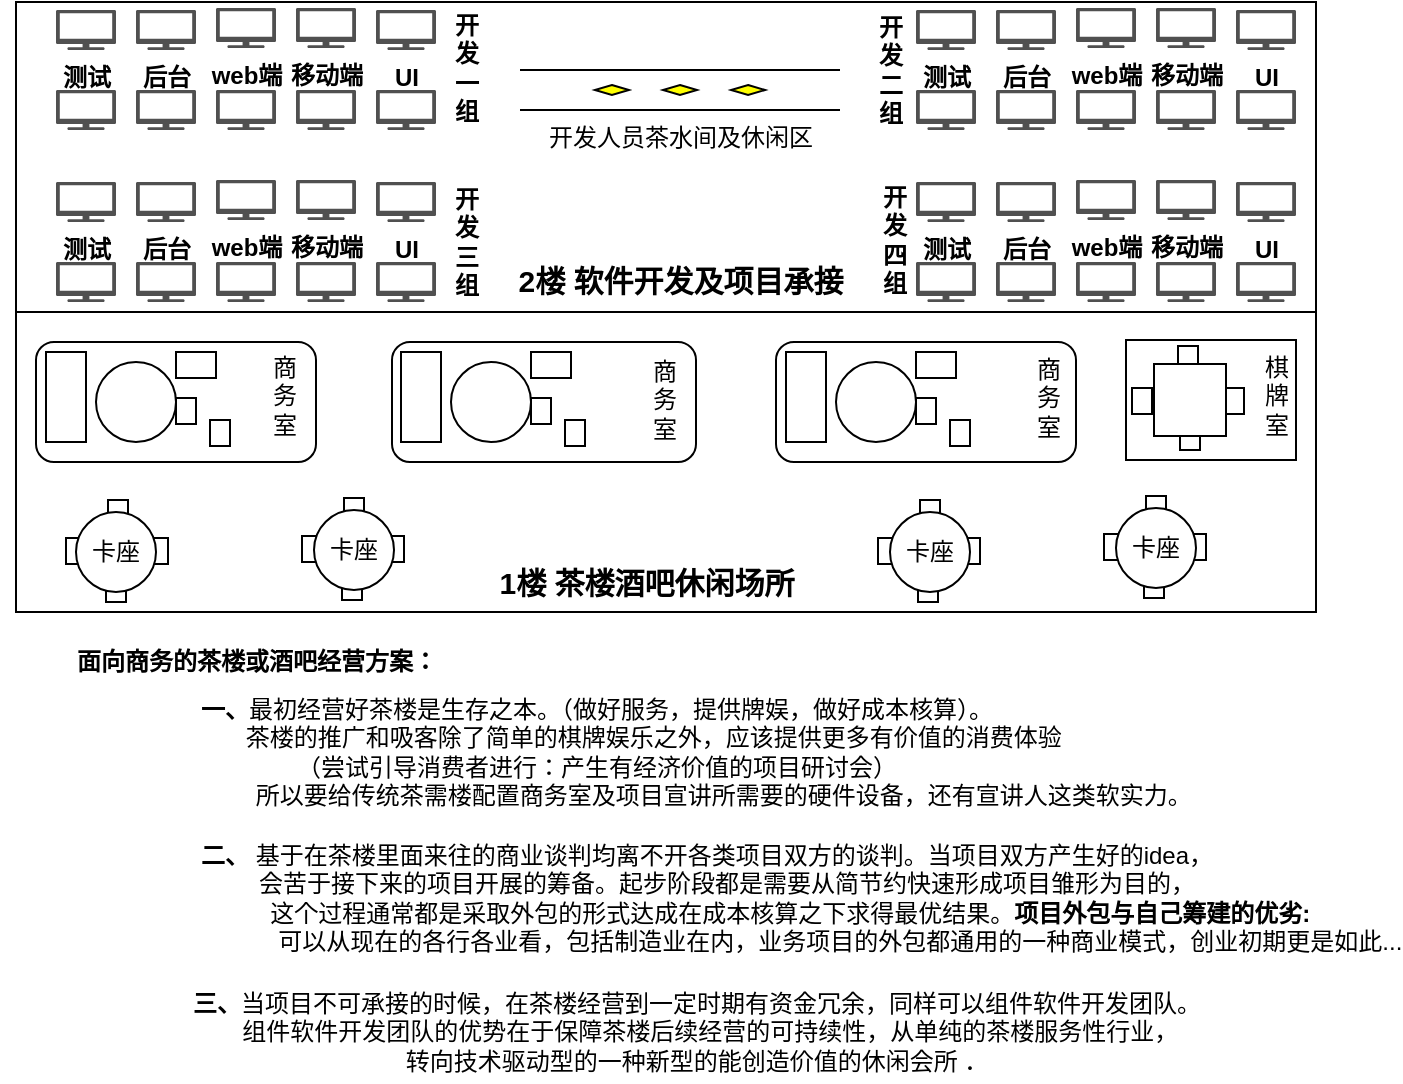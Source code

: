 <mxfile version="12.3.8" type="github" pages="1"><diagram id="BdT-KMvt7vkJmKzZMGRt" name="Page-1"><mxGraphModel dx="782" dy="501" grid="1" gridSize="10" guides="1" tooltips="1" connect="1" arrows="1" fold="1" page="1" pageScale="1" pageWidth="827" pageHeight="1169" math="0" shadow="0"><root><mxCell id="0"/><mxCell id="1" parent="0"/><mxCell id="h4Tk04VMiY0GWhx75XCe-164" value="&lt;b&gt;一、&lt;/b&gt;最初经营好茶楼是生存之本。（做好服务，提供牌娱，做好成本核算）。&lt;br&gt;&amp;nbsp; &amp;nbsp; &amp;nbsp; &amp;nbsp; &amp;nbsp; &amp;nbsp; &amp;nbsp; &amp;nbsp; &amp;nbsp;茶楼的推广和吸客除了简单的棋牌娱乐之外，应该提供更多有价值的消费体验&lt;br&gt;（尝试引导消费者进行：产生有经济价值的项目研讨会）&lt;br&gt;&amp;nbsp; &amp;nbsp; &amp;nbsp; &amp;nbsp; &amp;nbsp; &amp;nbsp; &amp;nbsp; &amp;nbsp; &amp;nbsp; &amp;nbsp; &amp;nbsp; &amp;nbsp; &amp;nbsp; &amp;nbsp; &amp;nbsp; &amp;nbsp; &amp;nbsp; &amp;nbsp; &amp;nbsp; 所以要给传统茶需楼配置商务室及项目宣讲所需要的硬件设备，还有宣讲人这类软实力。" style="text;html=1;align=center;verticalAlign=middle;resizable=0;points=[];;autosize=1;" vertex="1" parent="1"><mxGeometry x="45" y="375" width="590" height="60" as="geometry"/></mxCell><mxCell id="h4Tk04VMiY0GWhx75XCe-165" value="&lt;b&gt;面向商务的茶楼或酒吧经营方案：&lt;/b&gt;" style="text;html=1;align=center;verticalAlign=middle;resizable=0;points=[];;autosize=1;" vertex="1" parent="1"><mxGeometry x="70" y="350" width="200" height="20" as="geometry"/></mxCell><mxCell id="h4Tk04VMiY0GWhx75XCe-166" value="&lt;b&gt;三、&lt;/b&gt;当项目不可承接的时候，在茶楼经营到一定时期有资金冗余，同样可以组件软件开发团队。&lt;br&gt;&amp;nbsp; &amp;nbsp; 组件软件开发团队的优势在于保障茶楼后续经营的可持续性，从单纯的茶楼服务性行业，&lt;br&gt;转向技术驱动型的一种新型的能创造价值的休闲会所 ．" style="text;html=1;align=center;verticalAlign=middle;resizable=0;points=[];;autosize=1;" vertex="1" parent="1"><mxGeometry x="130" y="520" width="520" height="50" as="geometry"/></mxCell><mxCell id="h4Tk04VMiY0GWhx75XCe-167" value="" style="group" vertex="1" connectable="0" parent="1"><mxGeometry x="50" y="30" width="675" height="305" as="geometry"/></mxCell><mxCell id="h4Tk04VMiY0GWhx75XCe-3" value="" style="rounded=0;whiteSpace=wrap;html=1;" vertex="1" parent="h4Tk04VMiY0GWhx75XCe-167"><mxGeometry width="650" height="160" as="geometry"/></mxCell><mxCell id="h4Tk04VMiY0GWhx75XCe-4" value="&lt;span style=&quot;color: rgba(0 , 0 , 0 , 0) ; font-family: monospace ; font-size: 0px&quot;&gt;%3CmxGraphModel%3E%3Croot%3E%3CmxCell%20id%3D%220%22%2F%3E%3CmxCell%20id%3D%221%22%20parent%3D%220%22%2F%3E%3CmxCell%20id%3D%222%22%20value%3D%22%22%20style%3D%22rounded%3D0%3BwhiteSpace%3Dwrap%3Bhtml%3D1%3B%22%20vertex%3D%221%22%20parent%3D%221%22%3E%3CmxGeometry%20x%3D%2275%22%20y%3D%22195%22%20width%3D%2220%22%20height%3D%2245%22%20as%3D%22geometry%22%2F%3E%3C%2FmxCell%3E%3C%2Froot%3E%3C%2FmxGraphModel%3E&lt;/span&gt;" style="rounded=0;whiteSpace=wrap;html=1;" vertex="1" parent="h4Tk04VMiY0GWhx75XCe-167"><mxGeometry y="155" width="650" height="150" as="geometry"/></mxCell><mxCell id="h4Tk04VMiY0GWhx75XCe-5" value="&lt;b&gt;1楼 茶楼酒吧休闲场所&lt;/b&gt;" style="text;html=1;align=center;verticalAlign=middle;resizable=0;points=[];;autosize=1;fontSize=15;" vertex="1" parent="h4Tk04VMiY0GWhx75XCe-167"><mxGeometry x="235" y="280" width="160" height="20" as="geometry"/></mxCell><mxCell id="h4Tk04VMiY0GWhx75XCe-6" value="&lt;font style=&quot;font-size: 15px&quot;&gt;&lt;b&gt;2楼 软件开发及项目承接&lt;/b&gt;&lt;/font&gt;" style="text;html=1;align=center;verticalAlign=middle;resizable=0;points=[];;autosize=1;" vertex="1" parent="h4Tk04VMiY0GWhx75XCe-167"><mxGeometry x="242" y="129" width="180" height="20" as="geometry"/></mxCell><mxCell id="h4Tk04VMiY0GWhx75XCe-17" value="&lt;b&gt;测试&lt;/b&gt;" style="pointerEvents=1;shadow=0;dashed=0;html=1;strokeColor=none;fillColor=#505050;labelPosition=center;verticalLabelPosition=bottom;verticalAlign=top;outlineConnect=0;align=center;shape=mxgraph.office.devices.tv;" vertex="1" parent="h4Tk04VMiY0GWhx75XCe-167"><mxGeometry x="20" y="90" width="30" height="20" as="geometry"/></mxCell><mxCell id="h4Tk04VMiY0GWhx75XCe-18" value="&lt;b&gt;后台&lt;/b&gt;" style="pointerEvents=1;shadow=0;dashed=0;html=1;strokeColor=none;fillColor=#505050;labelPosition=center;verticalLabelPosition=bottom;verticalAlign=top;outlineConnect=0;align=center;shape=mxgraph.office.devices.tv;" vertex="1" parent="h4Tk04VMiY0GWhx75XCe-167"><mxGeometry x="60" y="90" width="30" height="20" as="geometry"/></mxCell><mxCell id="h4Tk04VMiY0GWhx75XCe-19" value="&lt;b&gt;web端&lt;/b&gt;" style="pointerEvents=1;shadow=0;dashed=0;html=1;strokeColor=none;fillColor=#505050;labelPosition=center;verticalLabelPosition=bottom;verticalAlign=top;outlineConnect=0;align=center;shape=mxgraph.office.devices.tv;" vertex="1" parent="h4Tk04VMiY0GWhx75XCe-167"><mxGeometry x="100" y="89" width="30" height="20" as="geometry"/></mxCell><mxCell id="h4Tk04VMiY0GWhx75XCe-20" value="&lt;b&gt;移动端&lt;/b&gt;" style="pointerEvents=1;shadow=0;dashed=0;html=1;strokeColor=none;fillColor=#505050;labelPosition=center;verticalLabelPosition=bottom;verticalAlign=top;outlineConnect=0;align=center;shape=mxgraph.office.devices.tv;" vertex="1" parent="h4Tk04VMiY0GWhx75XCe-167"><mxGeometry x="140" y="89" width="30" height="20" as="geometry"/></mxCell><mxCell id="h4Tk04VMiY0GWhx75XCe-21" value="" style="pointerEvents=1;shadow=0;dashed=0;html=1;strokeColor=none;fillColor=#505050;labelPosition=center;verticalLabelPosition=bottom;verticalAlign=top;outlineConnect=0;align=center;shape=mxgraph.office.devices.tv;" vertex="1" parent="h4Tk04VMiY0GWhx75XCe-167"><mxGeometry x="60" y="130" width="30" height="20" as="geometry"/></mxCell><mxCell id="h4Tk04VMiY0GWhx75XCe-22" value="&lt;b&gt;UI&lt;/b&gt;" style="pointerEvents=1;shadow=0;dashed=0;html=1;strokeColor=none;fillColor=#505050;labelPosition=center;verticalLabelPosition=bottom;verticalAlign=top;outlineConnect=0;align=center;shape=mxgraph.office.devices.tv;" vertex="1" parent="h4Tk04VMiY0GWhx75XCe-167"><mxGeometry x="180" y="90" width="30" height="20" as="geometry"/></mxCell><mxCell id="h4Tk04VMiY0GWhx75XCe-23" value="" style="pointerEvents=1;shadow=0;dashed=0;html=1;strokeColor=none;fillColor=#505050;labelPosition=center;verticalLabelPosition=bottom;verticalAlign=top;outlineConnect=0;align=center;shape=mxgraph.office.devices.tv;" vertex="1" parent="h4Tk04VMiY0GWhx75XCe-167"><mxGeometry x="180" y="130" width="30" height="20" as="geometry"/></mxCell><mxCell id="h4Tk04VMiY0GWhx75XCe-24" value="" style="pointerEvents=1;shadow=0;dashed=0;html=1;strokeColor=none;fillColor=#505050;labelPosition=center;verticalLabelPosition=bottom;verticalAlign=top;outlineConnect=0;align=center;shape=mxgraph.office.devices.tv;" vertex="1" parent="h4Tk04VMiY0GWhx75XCe-167"><mxGeometry x="140" y="130" width="30" height="20" as="geometry"/></mxCell><mxCell id="h4Tk04VMiY0GWhx75XCe-25" value="" style="pointerEvents=1;shadow=0;dashed=0;html=1;strokeColor=none;fillColor=#505050;labelPosition=center;verticalLabelPosition=bottom;verticalAlign=top;outlineConnect=0;align=center;shape=mxgraph.office.devices.tv;" vertex="1" parent="h4Tk04VMiY0GWhx75XCe-167"><mxGeometry x="100" y="130" width="30" height="20" as="geometry"/></mxCell><mxCell id="h4Tk04VMiY0GWhx75XCe-26" value="" style="pointerEvents=1;shadow=0;dashed=0;html=1;strokeColor=none;fillColor=#505050;labelPosition=center;verticalLabelPosition=bottom;verticalAlign=top;outlineConnect=0;align=center;shape=mxgraph.office.devices.tv;" vertex="1" parent="h4Tk04VMiY0GWhx75XCe-167"><mxGeometry x="20" y="130" width="30" height="20" as="geometry"/></mxCell><mxCell id="h4Tk04VMiY0GWhx75XCe-47" value="开发人员茶水间及休闲区" style="verticalLabelPosition=bottom;verticalAlign=top;html=1;shape=mxgraph.flowchart.parallel_mode;pointerEvents=1" vertex="1" parent="h4Tk04VMiY0GWhx75XCe-167"><mxGeometry x="252" y="34" width="160" height="20" as="geometry"/></mxCell><mxCell id="h4Tk04VMiY0GWhx75XCe-49" value="" style="rounded=1;whiteSpace=wrap;html=1;" vertex="1" parent="h4Tk04VMiY0GWhx75XCe-167"><mxGeometry x="10" y="170" width="140" height="60" as="geometry"/></mxCell><mxCell id="h4Tk04VMiY0GWhx75XCe-50" value="" style="ellipse;whiteSpace=wrap;html=1;aspect=fixed;" vertex="1" parent="h4Tk04VMiY0GWhx75XCe-167"><mxGeometry x="40" y="180" width="40" height="40" as="geometry"/></mxCell><mxCell id="h4Tk04VMiY0GWhx75XCe-51" value="" style="rounded=0;whiteSpace=wrap;html=1;" vertex="1" parent="h4Tk04VMiY0GWhx75XCe-167"><mxGeometry x="15" y="175" width="20" height="45" as="geometry"/></mxCell><mxCell id="h4Tk04VMiY0GWhx75XCe-62" value="" style="rounded=0;whiteSpace=wrap;html=1;" vertex="1" parent="h4Tk04VMiY0GWhx75XCe-167"><mxGeometry x="80" y="175" width="20" height="13" as="geometry"/></mxCell><mxCell id="h4Tk04VMiY0GWhx75XCe-65" value="" style="rounded=0;whiteSpace=wrap;html=1;" vertex="1" parent="h4Tk04VMiY0GWhx75XCe-167"><mxGeometry x="80" y="198" width="10" height="13" as="geometry"/></mxCell><mxCell id="h4Tk04VMiY0GWhx75XCe-66" value="" style="rounded=0;whiteSpace=wrap;html=1;" vertex="1" parent="h4Tk04VMiY0GWhx75XCe-167"><mxGeometry x="97" y="209" width="10" height="13" as="geometry"/></mxCell><mxCell id="h4Tk04VMiY0GWhx75XCe-67" value="" style="rounded=1;whiteSpace=wrap;html=1;" vertex="1" parent="h4Tk04VMiY0GWhx75XCe-167"><mxGeometry x="188" y="170" width="152" height="60" as="geometry"/></mxCell><mxCell id="h4Tk04VMiY0GWhx75XCe-68" value="" style="ellipse;whiteSpace=wrap;html=1;aspect=fixed;" vertex="1" parent="h4Tk04VMiY0GWhx75XCe-167"><mxGeometry x="217.5" y="180" width="40" height="40" as="geometry"/></mxCell><mxCell id="h4Tk04VMiY0GWhx75XCe-69" value="" style="rounded=0;whiteSpace=wrap;html=1;" vertex="1" parent="h4Tk04VMiY0GWhx75XCe-167"><mxGeometry x="192.5" y="175" width="20" height="45" as="geometry"/></mxCell><mxCell id="h4Tk04VMiY0GWhx75XCe-70" value="" style="rounded=0;whiteSpace=wrap;html=1;" vertex="1" parent="h4Tk04VMiY0GWhx75XCe-167"><mxGeometry x="257.5" y="175" width="20" height="13" as="geometry"/></mxCell><mxCell id="h4Tk04VMiY0GWhx75XCe-71" value="" style="rounded=0;whiteSpace=wrap;html=1;" vertex="1" parent="h4Tk04VMiY0GWhx75XCe-167"><mxGeometry x="257.5" y="198" width="10" height="13" as="geometry"/></mxCell><mxCell id="h4Tk04VMiY0GWhx75XCe-72" value="" style="rounded=0;whiteSpace=wrap;html=1;" vertex="1" parent="h4Tk04VMiY0GWhx75XCe-167"><mxGeometry x="274.5" y="209" width="10" height="13" as="geometry"/></mxCell><mxCell id="h4Tk04VMiY0GWhx75XCe-73" value="" style="rounded=1;whiteSpace=wrap;html=1;" vertex="1" parent="h4Tk04VMiY0GWhx75XCe-167"><mxGeometry x="380" y="170" width="150" height="60" as="geometry"/></mxCell><mxCell id="h4Tk04VMiY0GWhx75XCe-74" value="" style="ellipse;whiteSpace=wrap;html=1;aspect=fixed;" vertex="1" parent="h4Tk04VMiY0GWhx75XCe-167"><mxGeometry x="410" y="180" width="40" height="40" as="geometry"/></mxCell><mxCell id="h4Tk04VMiY0GWhx75XCe-75" value="" style="rounded=0;whiteSpace=wrap;html=1;" vertex="1" parent="h4Tk04VMiY0GWhx75XCe-167"><mxGeometry x="385" y="175" width="20" height="45" as="geometry"/></mxCell><mxCell id="h4Tk04VMiY0GWhx75XCe-76" value="" style="rounded=0;whiteSpace=wrap;html=1;" vertex="1" parent="h4Tk04VMiY0GWhx75XCe-167"><mxGeometry x="450" y="175" width="20" height="13" as="geometry"/></mxCell><mxCell id="h4Tk04VMiY0GWhx75XCe-77" value="" style="rounded=0;whiteSpace=wrap;html=1;" vertex="1" parent="h4Tk04VMiY0GWhx75XCe-167"><mxGeometry x="450" y="198" width="10" height="13" as="geometry"/></mxCell><mxCell id="h4Tk04VMiY0GWhx75XCe-78" value="" style="rounded=0;whiteSpace=wrap;html=1;" vertex="1" parent="h4Tk04VMiY0GWhx75XCe-167"><mxGeometry x="467" y="209" width="10" height="13" as="geometry"/></mxCell><mxCell id="h4Tk04VMiY0GWhx75XCe-89" value="" style="rounded=0;whiteSpace=wrap;html=1;" vertex="1" parent="h4Tk04VMiY0GWhx75XCe-167"><mxGeometry x="66" y="268" width="10" height="13" as="geometry"/></mxCell><mxCell id="h4Tk04VMiY0GWhx75XCe-90" value="" style="rounded=0;whiteSpace=wrap;html=1;" vertex="1" parent="h4Tk04VMiY0GWhx75XCe-167"><mxGeometry x="25" y="268" width="10" height="13" as="geometry"/></mxCell><mxCell id="h4Tk04VMiY0GWhx75XCe-91" value="" style="rounded=0;whiteSpace=wrap;html=1;" vertex="1" parent="h4Tk04VMiY0GWhx75XCe-167"><mxGeometry x="45" y="290" width="10" height="10" as="geometry"/></mxCell><mxCell id="h4Tk04VMiY0GWhx75XCe-94" value="" style="rounded=0;whiteSpace=wrap;html=1;" vertex="1" parent="h4Tk04VMiY0GWhx75XCe-167"><mxGeometry x="46" y="249" width="10" height="10" as="geometry"/></mxCell><mxCell id="h4Tk04VMiY0GWhx75XCe-96" value="" style="rounded=0;whiteSpace=wrap;html=1;" vertex="1" parent="h4Tk04VMiY0GWhx75XCe-167"><mxGeometry x="184" y="267" width="10" height="13" as="geometry"/></mxCell><mxCell id="h4Tk04VMiY0GWhx75XCe-97" value="" style="rounded=0;whiteSpace=wrap;html=1;" vertex="1" parent="h4Tk04VMiY0GWhx75XCe-167"><mxGeometry x="143" y="267" width="10" height="13" as="geometry"/></mxCell><mxCell id="h4Tk04VMiY0GWhx75XCe-98" value="" style="rounded=0;whiteSpace=wrap;html=1;" vertex="1" parent="h4Tk04VMiY0GWhx75XCe-167"><mxGeometry x="163" y="289" width="10" height="10" as="geometry"/></mxCell><mxCell id="h4Tk04VMiY0GWhx75XCe-99" value="" style="rounded=0;whiteSpace=wrap;html=1;" vertex="1" parent="h4Tk04VMiY0GWhx75XCe-167"><mxGeometry x="164" y="248" width="10" height="10" as="geometry"/></mxCell><mxCell id="h4Tk04VMiY0GWhx75XCe-100" value="卡座" style="ellipse;whiteSpace=wrap;html=1;aspect=fixed;" vertex="1" parent="h4Tk04VMiY0GWhx75XCe-167"><mxGeometry x="149" y="254" width="40" height="40" as="geometry"/></mxCell><mxCell id="h4Tk04VMiY0GWhx75XCe-88" value="卡座" style="ellipse;whiteSpace=wrap;html=1;aspect=fixed;" vertex="1" parent="h4Tk04VMiY0GWhx75XCe-167"><mxGeometry x="30" y="255" width="40" height="40" as="geometry"/></mxCell><mxCell id="h4Tk04VMiY0GWhx75XCe-101" value="" style="rounded=0;whiteSpace=wrap;html=1;" vertex="1" parent="h4Tk04VMiY0GWhx75XCe-167"><mxGeometry x="472" y="268" width="10" height="13" as="geometry"/></mxCell><mxCell id="h4Tk04VMiY0GWhx75XCe-102" value="" style="rounded=0;whiteSpace=wrap;html=1;" vertex="1" parent="h4Tk04VMiY0GWhx75XCe-167"><mxGeometry x="431" y="268" width="10" height="13" as="geometry"/></mxCell><mxCell id="h4Tk04VMiY0GWhx75XCe-103" value="" style="rounded=0;whiteSpace=wrap;html=1;" vertex="1" parent="h4Tk04VMiY0GWhx75XCe-167"><mxGeometry x="451" y="290" width="10" height="10" as="geometry"/></mxCell><mxCell id="h4Tk04VMiY0GWhx75XCe-104" value="" style="rounded=0;whiteSpace=wrap;html=1;" vertex="1" parent="h4Tk04VMiY0GWhx75XCe-167"><mxGeometry x="452" y="249" width="10" height="10" as="geometry"/></mxCell><mxCell id="h4Tk04VMiY0GWhx75XCe-105" value="卡座" style="ellipse;whiteSpace=wrap;html=1;aspect=fixed;" vertex="1" parent="h4Tk04VMiY0GWhx75XCe-167"><mxGeometry x="437" y="255" width="40" height="40" as="geometry"/></mxCell><mxCell id="h4Tk04VMiY0GWhx75XCe-111" value="" style="rounded=0;whiteSpace=wrap;html=1;" vertex="1" parent="h4Tk04VMiY0GWhx75XCe-167"><mxGeometry x="585" y="266" width="10" height="13" as="geometry"/></mxCell><mxCell id="h4Tk04VMiY0GWhx75XCe-112" value="" style="rounded=0;whiteSpace=wrap;html=1;" vertex="1" parent="h4Tk04VMiY0GWhx75XCe-167"><mxGeometry x="544" y="266" width="10" height="13" as="geometry"/></mxCell><mxCell id="h4Tk04VMiY0GWhx75XCe-113" value="" style="rounded=0;whiteSpace=wrap;html=1;" vertex="1" parent="h4Tk04VMiY0GWhx75XCe-167"><mxGeometry x="564" y="288" width="10" height="10" as="geometry"/></mxCell><mxCell id="h4Tk04VMiY0GWhx75XCe-114" value="" style="rounded=0;whiteSpace=wrap;html=1;" vertex="1" parent="h4Tk04VMiY0GWhx75XCe-167"><mxGeometry x="565" y="247" width="10" height="10" as="geometry"/></mxCell><mxCell id="h4Tk04VMiY0GWhx75XCe-115" value="卡座" style="ellipse;whiteSpace=wrap;html=1;aspect=fixed;" vertex="1" parent="h4Tk04VMiY0GWhx75XCe-167"><mxGeometry x="550" y="253" width="40" height="40" as="geometry"/></mxCell><mxCell id="h4Tk04VMiY0GWhx75XCe-126" value="&lt;b&gt;测试&lt;/b&gt;" style="pointerEvents=1;shadow=0;dashed=0;html=1;strokeColor=none;fillColor=#505050;labelPosition=center;verticalLabelPosition=bottom;verticalAlign=top;outlineConnect=0;align=center;shape=mxgraph.office.devices.tv;" vertex="1" parent="h4Tk04VMiY0GWhx75XCe-167"><mxGeometry x="20" y="4" width="30" height="20" as="geometry"/></mxCell><mxCell id="h4Tk04VMiY0GWhx75XCe-127" value="&lt;b&gt;后台&lt;/b&gt;" style="pointerEvents=1;shadow=0;dashed=0;html=1;strokeColor=none;fillColor=#505050;labelPosition=center;verticalLabelPosition=bottom;verticalAlign=top;outlineConnect=0;align=center;shape=mxgraph.office.devices.tv;" vertex="1" parent="h4Tk04VMiY0GWhx75XCe-167"><mxGeometry x="60" y="4" width="30" height="20" as="geometry"/></mxCell><mxCell id="h4Tk04VMiY0GWhx75XCe-128" value="&lt;b&gt;web端&lt;/b&gt;" style="pointerEvents=1;shadow=0;dashed=0;html=1;strokeColor=none;fillColor=#505050;labelPosition=center;verticalLabelPosition=bottom;verticalAlign=top;outlineConnect=0;align=center;shape=mxgraph.office.devices.tv;" vertex="1" parent="h4Tk04VMiY0GWhx75XCe-167"><mxGeometry x="100" y="3" width="30" height="20" as="geometry"/></mxCell><mxCell id="h4Tk04VMiY0GWhx75XCe-129" value="&lt;b&gt;移动端&lt;/b&gt;" style="pointerEvents=1;shadow=0;dashed=0;html=1;strokeColor=none;fillColor=#505050;labelPosition=center;verticalLabelPosition=bottom;verticalAlign=top;outlineConnect=0;align=center;shape=mxgraph.office.devices.tv;" vertex="1" parent="h4Tk04VMiY0GWhx75XCe-167"><mxGeometry x="140" y="3" width="30" height="20" as="geometry"/></mxCell><mxCell id="h4Tk04VMiY0GWhx75XCe-130" value="" style="pointerEvents=1;shadow=0;dashed=0;html=1;strokeColor=none;fillColor=#505050;labelPosition=center;verticalLabelPosition=bottom;verticalAlign=top;outlineConnect=0;align=center;shape=mxgraph.office.devices.tv;" vertex="1" parent="h4Tk04VMiY0GWhx75XCe-167"><mxGeometry x="60" y="44" width="30" height="20" as="geometry"/></mxCell><mxCell id="h4Tk04VMiY0GWhx75XCe-131" value="&lt;b&gt;UI&lt;/b&gt;" style="pointerEvents=1;shadow=0;dashed=0;html=1;strokeColor=none;fillColor=#505050;labelPosition=center;verticalLabelPosition=bottom;verticalAlign=top;outlineConnect=0;align=center;shape=mxgraph.office.devices.tv;" vertex="1" parent="h4Tk04VMiY0GWhx75XCe-167"><mxGeometry x="180" y="4" width="30" height="20" as="geometry"/></mxCell><mxCell id="h4Tk04VMiY0GWhx75XCe-132" value="" style="pointerEvents=1;shadow=0;dashed=0;html=1;strokeColor=none;fillColor=#505050;labelPosition=center;verticalLabelPosition=bottom;verticalAlign=top;outlineConnect=0;align=center;shape=mxgraph.office.devices.tv;" vertex="1" parent="h4Tk04VMiY0GWhx75XCe-167"><mxGeometry x="180" y="44" width="30" height="20" as="geometry"/></mxCell><mxCell id="h4Tk04VMiY0GWhx75XCe-133" value="" style="pointerEvents=1;shadow=0;dashed=0;html=1;strokeColor=none;fillColor=#505050;labelPosition=center;verticalLabelPosition=bottom;verticalAlign=top;outlineConnect=0;align=center;shape=mxgraph.office.devices.tv;" vertex="1" parent="h4Tk04VMiY0GWhx75XCe-167"><mxGeometry x="140" y="44" width="30" height="20" as="geometry"/></mxCell><mxCell id="h4Tk04VMiY0GWhx75XCe-134" value="" style="pointerEvents=1;shadow=0;dashed=0;html=1;strokeColor=none;fillColor=#505050;labelPosition=center;verticalLabelPosition=bottom;verticalAlign=top;outlineConnect=0;align=center;shape=mxgraph.office.devices.tv;" vertex="1" parent="h4Tk04VMiY0GWhx75XCe-167"><mxGeometry x="100" y="44" width="30" height="20" as="geometry"/></mxCell><mxCell id="h4Tk04VMiY0GWhx75XCe-135" value="" style="pointerEvents=1;shadow=0;dashed=0;html=1;strokeColor=none;fillColor=#505050;labelPosition=center;verticalLabelPosition=bottom;verticalAlign=top;outlineConnect=0;align=center;shape=mxgraph.office.devices.tv;" vertex="1" parent="h4Tk04VMiY0GWhx75XCe-167"><mxGeometry x="20" y="44" width="30" height="20" as="geometry"/></mxCell><mxCell id="h4Tk04VMiY0GWhx75XCe-136" value="&lt;b&gt;测试&lt;/b&gt;" style="pointerEvents=1;shadow=0;dashed=0;html=1;strokeColor=none;fillColor=#505050;labelPosition=center;verticalLabelPosition=bottom;verticalAlign=top;outlineConnect=0;align=center;shape=mxgraph.office.devices.tv;" vertex="1" parent="h4Tk04VMiY0GWhx75XCe-167"><mxGeometry x="450" y="90" width="30" height="20" as="geometry"/></mxCell><mxCell id="h4Tk04VMiY0GWhx75XCe-137" value="&lt;b&gt;后台&lt;/b&gt;" style="pointerEvents=1;shadow=0;dashed=0;html=1;strokeColor=none;fillColor=#505050;labelPosition=center;verticalLabelPosition=bottom;verticalAlign=top;outlineConnect=0;align=center;shape=mxgraph.office.devices.tv;" vertex="1" parent="h4Tk04VMiY0GWhx75XCe-167"><mxGeometry x="490" y="90" width="30" height="20" as="geometry"/></mxCell><mxCell id="h4Tk04VMiY0GWhx75XCe-138" value="&lt;b&gt;web端&lt;/b&gt;" style="pointerEvents=1;shadow=0;dashed=0;html=1;strokeColor=none;fillColor=#505050;labelPosition=center;verticalLabelPosition=bottom;verticalAlign=top;outlineConnect=0;align=center;shape=mxgraph.office.devices.tv;" vertex="1" parent="h4Tk04VMiY0GWhx75XCe-167"><mxGeometry x="530" y="89" width="30" height="20" as="geometry"/></mxCell><mxCell id="h4Tk04VMiY0GWhx75XCe-139" value="&lt;b&gt;移动端&lt;/b&gt;" style="pointerEvents=1;shadow=0;dashed=0;html=1;strokeColor=none;fillColor=#505050;labelPosition=center;verticalLabelPosition=bottom;verticalAlign=top;outlineConnect=0;align=center;shape=mxgraph.office.devices.tv;" vertex="1" parent="h4Tk04VMiY0GWhx75XCe-167"><mxGeometry x="570" y="89" width="30" height="20" as="geometry"/></mxCell><mxCell id="h4Tk04VMiY0GWhx75XCe-140" value="" style="pointerEvents=1;shadow=0;dashed=0;html=1;strokeColor=none;fillColor=#505050;labelPosition=center;verticalLabelPosition=bottom;verticalAlign=top;outlineConnect=0;align=center;shape=mxgraph.office.devices.tv;" vertex="1" parent="h4Tk04VMiY0GWhx75XCe-167"><mxGeometry x="490" y="130" width="30" height="20" as="geometry"/></mxCell><mxCell id="h4Tk04VMiY0GWhx75XCe-141" value="&lt;b&gt;UI&lt;/b&gt;" style="pointerEvents=1;shadow=0;dashed=0;html=1;strokeColor=none;fillColor=#505050;labelPosition=center;verticalLabelPosition=bottom;verticalAlign=top;outlineConnect=0;align=center;shape=mxgraph.office.devices.tv;" vertex="1" parent="h4Tk04VMiY0GWhx75XCe-167"><mxGeometry x="610" y="90" width="30" height="20" as="geometry"/></mxCell><mxCell id="h4Tk04VMiY0GWhx75XCe-142" value="" style="pointerEvents=1;shadow=0;dashed=0;html=1;strokeColor=none;fillColor=#505050;labelPosition=center;verticalLabelPosition=bottom;verticalAlign=top;outlineConnect=0;align=center;shape=mxgraph.office.devices.tv;" vertex="1" parent="h4Tk04VMiY0GWhx75XCe-167"><mxGeometry x="610" y="130" width="30" height="20" as="geometry"/></mxCell><mxCell id="h4Tk04VMiY0GWhx75XCe-143" value="" style="pointerEvents=1;shadow=0;dashed=0;html=1;strokeColor=none;fillColor=#505050;labelPosition=center;verticalLabelPosition=bottom;verticalAlign=top;outlineConnect=0;align=center;shape=mxgraph.office.devices.tv;" vertex="1" parent="h4Tk04VMiY0GWhx75XCe-167"><mxGeometry x="570" y="130" width="30" height="20" as="geometry"/></mxCell><mxCell id="h4Tk04VMiY0GWhx75XCe-144" value="" style="pointerEvents=1;shadow=0;dashed=0;html=1;strokeColor=none;fillColor=#505050;labelPosition=center;verticalLabelPosition=bottom;verticalAlign=top;outlineConnect=0;align=center;shape=mxgraph.office.devices.tv;" vertex="1" parent="h4Tk04VMiY0GWhx75XCe-167"><mxGeometry x="530" y="130" width="30" height="20" as="geometry"/></mxCell><mxCell id="h4Tk04VMiY0GWhx75XCe-145" value="" style="pointerEvents=1;shadow=0;dashed=0;html=1;strokeColor=none;fillColor=#505050;labelPosition=center;verticalLabelPosition=bottom;verticalAlign=top;outlineConnect=0;align=center;shape=mxgraph.office.devices.tv;" vertex="1" parent="h4Tk04VMiY0GWhx75XCe-167"><mxGeometry x="450" y="130" width="30" height="20" as="geometry"/></mxCell><mxCell id="h4Tk04VMiY0GWhx75XCe-146" value="&lt;b&gt;测试&lt;/b&gt;" style="pointerEvents=1;shadow=0;dashed=0;html=1;strokeColor=none;fillColor=#505050;labelPosition=center;verticalLabelPosition=bottom;verticalAlign=top;outlineConnect=0;align=center;shape=mxgraph.office.devices.tv;" vertex="1" parent="h4Tk04VMiY0GWhx75XCe-167"><mxGeometry x="450" y="4" width="30" height="20" as="geometry"/></mxCell><mxCell id="h4Tk04VMiY0GWhx75XCe-147" value="&lt;b&gt;后台&lt;/b&gt;" style="pointerEvents=1;shadow=0;dashed=0;html=1;strokeColor=none;fillColor=#505050;labelPosition=center;verticalLabelPosition=bottom;verticalAlign=top;outlineConnect=0;align=center;shape=mxgraph.office.devices.tv;" vertex="1" parent="h4Tk04VMiY0GWhx75XCe-167"><mxGeometry x="490" y="4" width="30" height="20" as="geometry"/></mxCell><mxCell id="h4Tk04VMiY0GWhx75XCe-148" value="&lt;b&gt;web端&lt;/b&gt;" style="pointerEvents=1;shadow=0;dashed=0;html=1;strokeColor=none;fillColor=#505050;labelPosition=center;verticalLabelPosition=bottom;verticalAlign=top;outlineConnect=0;align=center;shape=mxgraph.office.devices.tv;" vertex="1" parent="h4Tk04VMiY0GWhx75XCe-167"><mxGeometry x="530" y="3" width="30" height="20" as="geometry"/></mxCell><mxCell id="h4Tk04VMiY0GWhx75XCe-149" value="&lt;b&gt;移动端&lt;/b&gt;" style="pointerEvents=1;shadow=0;dashed=0;html=1;strokeColor=none;fillColor=#505050;labelPosition=center;verticalLabelPosition=bottom;verticalAlign=top;outlineConnect=0;align=center;shape=mxgraph.office.devices.tv;" vertex="1" parent="h4Tk04VMiY0GWhx75XCe-167"><mxGeometry x="570" y="3" width="30" height="20" as="geometry"/></mxCell><mxCell id="h4Tk04VMiY0GWhx75XCe-150" value="" style="pointerEvents=1;shadow=0;dashed=0;html=1;strokeColor=none;fillColor=#505050;labelPosition=center;verticalLabelPosition=bottom;verticalAlign=top;outlineConnect=0;align=center;shape=mxgraph.office.devices.tv;" vertex="1" parent="h4Tk04VMiY0GWhx75XCe-167"><mxGeometry x="490" y="44" width="30" height="20" as="geometry"/></mxCell><mxCell id="h4Tk04VMiY0GWhx75XCe-151" value="&lt;b&gt;UI&lt;/b&gt;" style="pointerEvents=1;shadow=0;dashed=0;html=1;strokeColor=none;fillColor=#505050;labelPosition=center;verticalLabelPosition=bottom;verticalAlign=top;outlineConnect=0;align=center;shape=mxgraph.office.devices.tv;" vertex="1" parent="h4Tk04VMiY0GWhx75XCe-167"><mxGeometry x="610" y="4" width="30" height="20" as="geometry"/></mxCell><mxCell id="h4Tk04VMiY0GWhx75XCe-152" value="" style="pointerEvents=1;shadow=0;dashed=0;html=1;strokeColor=none;fillColor=#505050;labelPosition=center;verticalLabelPosition=bottom;verticalAlign=top;outlineConnect=0;align=center;shape=mxgraph.office.devices.tv;" vertex="1" parent="h4Tk04VMiY0GWhx75XCe-167"><mxGeometry x="610" y="44" width="30" height="20" as="geometry"/></mxCell><mxCell id="h4Tk04VMiY0GWhx75XCe-153" value="" style="pointerEvents=1;shadow=0;dashed=0;html=1;strokeColor=none;fillColor=#505050;labelPosition=center;verticalLabelPosition=bottom;verticalAlign=top;outlineConnect=0;align=center;shape=mxgraph.office.devices.tv;" vertex="1" parent="h4Tk04VMiY0GWhx75XCe-167"><mxGeometry x="570" y="44" width="30" height="20" as="geometry"/></mxCell><mxCell id="h4Tk04VMiY0GWhx75XCe-154" value="" style="pointerEvents=1;shadow=0;dashed=0;html=1;strokeColor=none;fillColor=#505050;labelPosition=center;verticalLabelPosition=bottom;verticalAlign=top;outlineConnect=0;align=center;shape=mxgraph.office.devices.tv;" vertex="1" parent="h4Tk04VMiY0GWhx75XCe-167"><mxGeometry x="530" y="44" width="30" height="20" as="geometry"/></mxCell><mxCell id="h4Tk04VMiY0GWhx75XCe-155" value="" style="pointerEvents=1;shadow=0;dashed=0;html=1;strokeColor=none;fillColor=#505050;labelPosition=center;verticalLabelPosition=bottom;verticalAlign=top;outlineConnect=0;align=center;shape=mxgraph.office.devices.tv;" vertex="1" parent="h4Tk04VMiY0GWhx75XCe-167"><mxGeometry x="450" y="44" width="30" height="20" as="geometry"/></mxCell><mxCell id="h4Tk04VMiY0GWhx75XCe-156" value="&lt;b&gt;开&lt;br&gt;发&lt;br&gt;一&lt;br&gt;组&lt;/b&gt;" style="text;html=1;align=center;verticalAlign=middle;resizable=0;points=[];;autosize=1;" vertex="1" parent="h4Tk04VMiY0GWhx75XCe-167"><mxGeometry x="210" y="3" width="30" height="60" as="geometry"/></mxCell><mxCell id="h4Tk04VMiY0GWhx75XCe-157" value="&lt;b&gt;开&lt;br&gt;发&lt;br&gt;二&lt;br&gt;组&lt;/b&gt;" style="text;html=1;align=center;verticalAlign=middle;resizable=0;points=[];;autosize=1;" vertex="1" parent="h4Tk04VMiY0GWhx75XCe-167"><mxGeometry x="422" y="4" width="30" height="60" as="geometry"/></mxCell><mxCell id="h4Tk04VMiY0GWhx75XCe-158" value="&lt;b&gt;开&lt;br&gt;发&lt;br&gt;三&lt;br&gt;组&lt;/b&gt;" style="text;html=1;align=center;verticalAlign=middle;resizable=0;points=[];;autosize=1;" vertex="1" parent="h4Tk04VMiY0GWhx75XCe-167"><mxGeometry x="210" y="90" width="30" height="60" as="geometry"/></mxCell><mxCell id="h4Tk04VMiY0GWhx75XCe-159" value="&lt;b&gt;开&lt;br&gt;发&lt;br&gt;四&lt;br&gt;组&lt;/b&gt;" style="text;html=1;align=center;verticalAlign=middle;resizable=0;points=[];;autosize=1;" vertex="1" parent="h4Tk04VMiY0GWhx75XCe-167"><mxGeometry x="424" y="89" width="30" height="60" as="geometry"/></mxCell><mxCell id="h4Tk04VMiY0GWhx75XCe-160" value="商&lt;br&gt;务&lt;br&gt;室" style="text;html=1;align=center;verticalAlign=middle;resizable=0;points=[];;autosize=1;" vertex="1" parent="h4Tk04VMiY0GWhx75XCe-167"><mxGeometry x="119" y="172" width="30" height="50" as="geometry"/></mxCell><mxCell id="h4Tk04VMiY0GWhx75XCe-161" value="商&lt;br&gt;务&lt;br&gt;室" style="text;html=1;align=center;verticalAlign=middle;resizable=0;points=[];;autosize=1;" vertex="1" parent="h4Tk04VMiY0GWhx75XCe-167"><mxGeometry x="309" y="174" width="30" height="50" as="geometry"/></mxCell><mxCell id="h4Tk04VMiY0GWhx75XCe-162" value="商&lt;br&gt;务&lt;br&gt;室" style="text;html=1;align=center;verticalAlign=middle;resizable=0;points=[];;autosize=1;" vertex="1" parent="h4Tk04VMiY0GWhx75XCe-167"><mxGeometry x="501" y="173" width="30" height="50" as="geometry"/></mxCell><mxCell id="h4Tk04VMiY0GWhx75XCe-174" value="" style="rounded=0;whiteSpace=wrap;html=1;" vertex="1" parent="h4Tk04VMiY0GWhx75XCe-167"><mxGeometry x="555" y="169" width="85" height="60" as="geometry"/></mxCell><mxCell id="h4Tk04VMiY0GWhx75XCe-180" value="棋&lt;br&gt;牌&lt;br&gt;室" style="text;html=1;align=center;verticalAlign=middle;resizable=0;points=[];;autosize=1;" vertex="1" parent="h4Tk04VMiY0GWhx75XCe-167"><mxGeometry x="615" y="172" width="30" height="50" as="geometry"/></mxCell><mxCell id="h4Tk04VMiY0GWhx75XCe-168" value="&lt;b&gt;二、&lt;/b&gt;&amp;nbsp;基于在茶楼里面来往的商业谈判均离不开各类项目双方的谈判。当项目双方产生好的idea，&lt;br&gt;&amp;nbsp; &amp;nbsp; &amp;nbsp; 会苦于接下来的项目开展的筹备。起步阶段都是需要从简节约快速形成项目雏形为目的，&lt;br&gt;&amp;nbsp; &amp;nbsp; &amp;nbsp; &amp;nbsp; &amp;nbsp; &amp;nbsp; &amp;nbsp; &amp;nbsp; &amp;nbsp; &amp;nbsp; &amp;nbsp; &amp;nbsp; &amp;nbsp;这个过程通常都是采取外包的形式达成在成本核算之下求得最优结果。&lt;b&gt;项目外包与自己筹建的优劣:&lt;/b&gt;&lt;br&gt;&amp;nbsp; &amp;nbsp; &amp;nbsp; &amp;nbsp; &amp;nbsp; &amp;nbsp; &amp;nbsp; &amp;nbsp; &amp;nbsp; &amp;nbsp; &amp;nbsp; &amp;nbsp; &amp;nbsp; &amp;nbsp; &amp;nbsp; &amp;nbsp; &amp;nbsp; &amp;nbsp; &amp;nbsp; &amp;nbsp; 可以从现在的各行各业看，包括制造业在内，业务项目的外包都通用的一种商业模式，创业初期更是如此..." style="text;html=1;align=center;verticalAlign=middle;resizable=0;points=[];;autosize=1;" vertex="1" parent="1"><mxGeometry x="50" y="447.5" width="690" height="60" as="geometry"/></mxCell><mxCell id="h4Tk04VMiY0GWhx75XCe-175" value="" style="rounded=0;whiteSpace=wrap;html=1;" vertex="1" parent="1"><mxGeometry x="654" y="223" width="10" height="13" as="geometry"/></mxCell><mxCell id="h4Tk04VMiY0GWhx75XCe-176" value="" style="rounded=0;whiteSpace=wrap;html=1;" vertex="1" parent="1"><mxGeometry x="608" y="223" width="10" height="13" as="geometry"/></mxCell><mxCell id="h4Tk04VMiY0GWhx75XCe-177" value="" style="rounded=0;whiteSpace=wrap;html=1;" vertex="1" parent="1"><mxGeometry x="632" y="244" width="10" height="10" as="geometry"/></mxCell><mxCell id="h4Tk04VMiY0GWhx75XCe-178" value="" style="rounded=0;whiteSpace=wrap;html=1;" vertex="1" parent="1"><mxGeometry x="631" y="202" width="10" height="10" as="geometry"/></mxCell><mxCell id="h4Tk04VMiY0GWhx75XCe-179" value="" style="whiteSpace=wrap;html=1;aspect=fixed;" vertex="1" parent="1"><mxGeometry x="619" y="211" width="36" height="36" as="geometry"/></mxCell></root></mxGraphModel></diagram></mxfile>